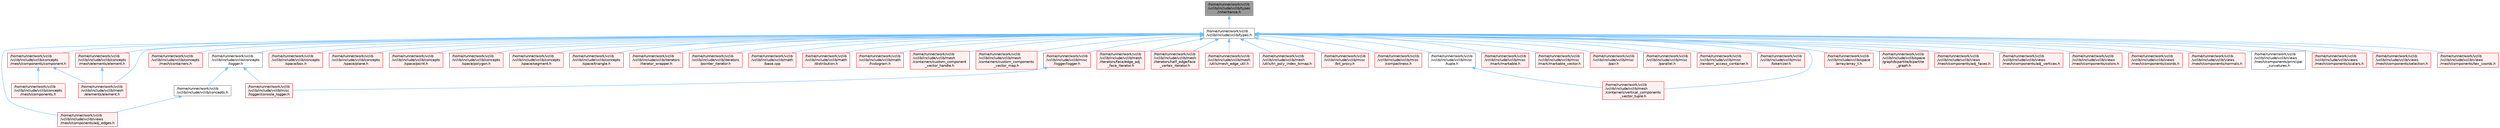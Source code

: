 digraph "/home/runner/work/vclib/vclib/include/vclib/types/inheritance.h"
{
 // LATEX_PDF_SIZE
  bgcolor="transparent";
  edge [fontname=Helvetica,fontsize=10,labelfontname=Helvetica,labelfontsize=10];
  node [fontname=Helvetica,fontsize=10,shape=box,height=0.2,width=0.4];
  Node1 [label="/home/runner/work/vclib\l/vclib/include/vclib/types\l/inheritance.h",height=0.2,width=0.4,color="gray40", fillcolor="grey60", style="filled", fontcolor="black",tooltip=" "];
  Node1 -> Node2 [dir="back",color="steelblue1",style="solid"];
  Node2 [label="/home/runner/work/vclib\l/vclib/include/vclib/types.h",height=0.2,width=0.4,color="grey40", fillcolor="white", style="filled",URL="$types_8h.html",tooltip=" "];
  Node2 -> Node3 [dir="back",color="steelblue1",style="solid"];
  Node3 [label="/home/runner/work/vclib\l/vclib/include/vclib/concepts\l/logger.h",height=0.2,width=0.4,color="grey40", fillcolor="white", style="filled",URL="$concepts_2logger_8h.html",tooltip=" "];
  Node3 -> Node4 [dir="back",color="steelblue1",style="solid"];
  Node4 [label="/home/runner/work/vclib\l/vclib/include/vclib/concepts.h",height=0.2,width=0.4,color="grey40", fillcolor="white", style="filled",URL="$concepts_8h.html",tooltip=" "];
  Node4 -> Node5 [dir="back",color="steelblue1",style="solid"];
  Node5 [label="/home/runner/work/vclib\l/vclib/include/vclib/views\l/mesh/components/adj_edges.h",height=0.2,width=0.4,color="red", fillcolor="#FFF0F0", style="filled",URL="$adj__edges_8h.html",tooltip=" "];
  Node3 -> Node102 [dir="back",color="steelblue1",style="solid"];
  Node102 [label="/home/runner/work/vclib\l/vclib/include/vclib/misc\l/logger/console_logger.h",height=0.2,width=0.4,color="red", fillcolor="#FFF0F0", style="filled",URL="$console__logger_8h.html",tooltip=" "];
  Node2 -> Node112 [dir="back",color="steelblue1",style="solid"];
  Node112 [label="/home/runner/work/vclib\l/vclib/include/vclib/concepts\l/mesh/components/component.h",height=0.2,width=0.4,color="red", fillcolor="#FFF0F0", style="filled",URL="$component_8h.html",tooltip=" "];
  Node112 -> Node113 [dir="back",color="steelblue1",style="solid"];
  Node113 [label="/home/runner/work/vclib\l/vclib/include/vclib/concepts\l/mesh/components.h",height=0.2,width=0.4,color="red", fillcolor="#FFF0F0", style="filled",URL="$concepts_2mesh_2components_8h.html",tooltip=" "];
  Node112 -> Node301 [dir="back",color="steelblue1",style="solid"];
  Node301 [label="/home/runner/work/vclib\l/vclib/include/vclib/mesh\l/elements/element.h",height=0.2,width=0.4,color="red", fillcolor="#FFF0F0", style="filled",URL="$mesh_2elements_2element_8h.html",tooltip=" "];
  Node2 -> Node303 [dir="back",color="steelblue1",style="solid"];
  Node303 [label="/home/runner/work/vclib\l/vclib/include/vclib/concepts\l/mesh/containers.h",height=0.2,width=0.4,color="red", fillcolor="#FFF0F0", style="filled",URL="$concepts_2mesh_2containers_8h.html",tooltip=" "];
  Node2 -> Node304 [dir="back",color="steelblue1",style="solid"];
  Node304 [label="/home/runner/work/vclib\l/vclib/include/vclib/concepts\l/mesh/elements/element.h",height=0.2,width=0.4,color="red", fillcolor="#FFF0F0", style="filled",URL="$concepts_2mesh_2elements_2element_8h.html",tooltip=" "];
  Node304 -> Node301 [dir="back",color="steelblue1",style="solid"];
  Node2 -> Node305 [dir="back",color="steelblue1",style="solid"];
  Node305 [label="/home/runner/work/vclib\l/vclib/include/vclib/concepts\l/space/box.h",height=0.2,width=0.4,color="red", fillcolor="#FFF0F0", style="filled",URL="$concepts_2space_2box_8h.html",tooltip=" "];
  Node2 -> Node319 [dir="back",color="steelblue1",style="solid"];
  Node319 [label="/home/runner/work/vclib\l/vclib/include/vclib/concepts\l/space/plane.h",height=0.2,width=0.4,color="red", fillcolor="#FFF0F0", style="filled",URL="$concepts_2space_2plane_8h.html",tooltip=" "];
  Node2 -> Node324 [dir="back",color="steelblue1",style="solid"];
  Node324 [label="/home/runner/work/vclib\l/vclib/include/vclib/concepts\l/space/point.h",height=0.2,width=0.4,color="red", fillcolor="#FFF0F0", style="filled",URL="$concepts_2space_2point_8h.html",tooltip=" "];
  Node2 -> Node379 [dir="back",color="steelblue1",style="solid"];
  Node379 [label="/home/runner/work/vclib\l/vclib/include/vclib/concepts\l/space/polygon.h",height=0.2,width=0.4,color="red", fillcolor="#FFF0F0", style="filled",URL="$concepts_2space_2polygon_8h.html",tooltip=" "];
  Node2 -> Node380 [dir="back",color="steelblue1",style="solid"];
  Node380 [label="/home/runner/work/vclib\l/vclib/include/vclib/concepts\l/space/segment.h",height=0.2,width=0.4,color="red", fillcolor="#FFF0F0", style="filled",URL="$concepts_2space_2segment_8h.html",tooltip=" "];
  Node2 -> Node381 [dir="back",color="steelblue1",style="solid"];
  Node381 [label="/home/runner/work/vclib\l/vclib/include/vclib/concepts\l/space/triangle.h",height=0.2,width=0.4,color="red", fillcolor="#FFF0F0", style="filled",URL="$concepts_2space_2triangle_8h.html",tooltip=" "];
  Node2 -> Node382 [dir="back",color="steelblue1",style="solid"];
  Node382 [label="/home/runner/work/vclib\l/vclib/include/vclib/iterators\l/iterator_wrapper.h",height=0.2,width=0.4,color="red", fillcolor="#FFF0F0", style="filled",URL="$iterator__wrapper_8h.html",tooltip=" "];
  Node2 -> Node384 [dir="back",color="steelblue1",style="solid"];
  Node384 [label="/home/runner/work/vclib\l/vclib/include/vclib/iterators\l/pointer_iterator.h",height=0.2,width=0.4,color="red", fillcolor="#FFF0F0", style="filled",URL="$pointer__iterator_8h.html",tooltip=" "];
  Node2 -> Node385 [dir="back",color="steelblue1",style="solid"];
  Node385 [label="/home/runner/work/vclib\l/vclib/include/vclib/math\l/base.cpp",height=0.2,width=0.4,color="red", fillcolor="#FFF0F0", style="filled",URL="$base_8cpp.html",tooltip=" "];
  Node2 -> Node387 [dir="back",color="steelblue1",style="solid"];
  Node387 [label="/home/runner/work/vclib\l/vclib/include/vclib/math\l/distribution.h",height=0.2,width=0.4,color="red", fillcolor="#FFF0F0", style="filled",URL="$distribution_8h.html",tooltip=" "];
  Node2 -> Node389 [dir="back",color="steelblue1",style="solid"];
  Node389 [label="/home/runner/work/vclib\l/vclib/include/vclib/math\l/histogram.h",height=0.2,width=0.4,color="red", fillcolor="#FFF0F0", style="filled",URL="$histogram_8h.html",tooltip=" "];
  Node2 -> Node391 [dir="back",color="steelblue1",style="solid"];
  Node391 [label="/home/runner/work/vclib\l/vclib/include/vclib/mesh\l/containers/custom_component\l_vector_handle.h",height=0.2,width=0.4,color="red", fillcolor="#FFF0F0", style="filled",URL="$custom__component__vector__handle_8h.html",tooltip=" "];
  Node2 -> Node393 [dir="back",color="steelblue1",style="solid"];
  Node393 [label="/home/runner/work/vclib\l/vclib/include/vclib/mesh\l/containers/custom_components\l_vector_map.h",height=0.2,width=0.4,color="red", fillcolor="#FFF0F0", style="filled",URL="$custom__components__vector__map_8h.html",tooltip=" "];
  Node2 -> Node300 [dir="back",color="steelblue1",style="solid"];
  Node300 [label="/home/runner/work/vclib\l/vclib/include/vclib/mesh\l/containers/vertical_components\l_vector_tuple.h",height=0.2,width=0.4,color="red", fillcolor="#FFF0F0", style="filled",URL="$vertical__components__vector__tuple_8h.html",tooltip=" "];
  Node2 -> Node301 [dir="back",color="steelblue1",style="solid"];
  Node2 -> Node395 [dir="back",color="steelblue1",style="solid"];
  Node395 [label="/home/runner/work/vclib\l/vclib/include/vclib/mesh\l/iterators/face/edge_adj\l_face_iterator.h",height=0.2,width=0.4,color="red", fillcolor="#FFF0F0", style="filled",URL="$edge__adj__face__iterator_8h.html",tooltip=" "];
  Node2 -> Node399 [dir="back",color="steelblue1",style="solid"];
  Node399 [label="/home/runner/work/vclib\l/vclib/include/vclib/mesh\l/iterators/half_edge/face\l_vertex_iterator.h",height=0.2,width=0.4,color="red", fillcolor="#FFF0F0", style="filled",URL="$face__vertex__iterator_8h.html",tooltip=" "];
  Node2 -> Node162 [dir="back",color="steelblue1",style="solid"];
  Node162 [label="/home/runner/work/vclib\l/vclib/include/vclib/mesh\l/utils/mesh_edge_util.h",height=0.2,width=0.4,color="red", fillcolor="#FFF0F0", style="filled",URL="$mesh__edge__util_8h.html",tooltip=" "];
  Node2 -> Node400 [dir="back",color="steelblue1",style="solid"];
  Node400 [label="/home/runner/work/vclib\l/vclib/include/vclib/mesh\l/utils/tri_poly_index_bimap.h",height=0.2,width=0.4,color="red", fillcolor="#FFF0F0", style="filled",URL="$tri__poly__index__bimap_8h.html",tooltip=" "];
  Node2 -> Node402 [dir="back",color="steelblue1",style="solid"];
  Node402 [label="/home/runner/work/vclib\l/vclib/include/vclib/misc\l/bit_proxy.h",height=0.2,width=0.4,color="red", fillcolor="#FFF0F0", style="filled",URL="$bit__proxy_8h.html",tooltip=" "];
  Node2 -> Node403 [dir="back",color="steelblue1",style="solid"];
  Node403 [label="/home/runner/work/vclib\l/vclib/include/vclib/misc\l/compactness.h",height=0.2,width=0.4,color="red", fillcolor="#FFF0F0", style="filled",URL="$compactness_8h.html",tooltip=" "];
  Node2 -> Node405 [dir="back",color="steelblue1",style="solid"];
  Node405 [label="/home/runner/work/vclib\l/vclib/include/vclib/misc\l/logger/logger.h",height=0.2,width=0.4,color="red", fillcolor="#FFF0F0", style="filled",URL="$misc_2logger_2logger_8h.html",tooltip=" "];
  Node405 -> Node102 [dir="back",color="steelblue1",style="solid"];
  Node2 -> Node407 [dir="back",color="steelblue1",style="solid"];
  Node407 [label="/home/runner/work/vclib\l/vclib/include/vclib/misc\l/mark/markable.h",height=0.2,width=0.4,color="red", fillcolor="#FFF0F0", style="filled",URL="$markable_8h.html",tooltip=" "];
  Node2 -> Node409 [dir="back",color="steelblue1",style="solid"];
  Node409 [label="/home/runner/work/vclib\l/vclib/include/vclib/misc\l/mark/markable_vector.h",height=0.2,width=0.4,color="red", fillcolor="#FFF0F0", style="filled",URL="$markable__vector_8h.html",tooltip=" "];
  Node2 -> Node411 [dir="back",color="steelblue1",style="solid"];
  Node411 [label="/home/runner/work/vclib\l/vclib/include/vclib/misc\l/pair.h",height=0.2,width=0.4,color="red", fillcolor="#FFF0F0", style="filled",URL="$pair_8h.html",tooltip=" "];
  Node2 -> Node211 [dir="back",color="steelblue1",style="solid"];
  Node211 [label="/home/runner/work/vclib\l/vclib/include/vclib/misc\l/parallel.h",height=0.2,width=0.4,color="red", fillcolor="#FFF0F0", style="filled",URL="$parallel_8h.html",tooltip=" "];
  Node2 -> Node412 [dir="back",color="steelblue1",style="solid"];
  Node412 [label="/home/runner/work/vclib\l/vclib/include/vclib/misc\l/random_access_container.h",height=0.2,width=0.4,color="red", fillcolor="#FFF0F0", style="filled",URL="$random__access__container_8h.html",tooltip=" "];
  Node2 -> Node414 [dir="back",color="steelblue1",style="solid"];
  Node414 [label="/home/runner/work/vclib\l/vclib/include/vclib/misc\l/tokenizer.h",height=0.2,width=0.4,color="red", fillcolor="#FFF0F0", style="filled",URL="$tokenizer_8h.html",tooltip=" "];
  Node2 -> Node416 [dir="back",color="steelblue1",style="solid"];
  Node416 [label="/home/runner/work/vclib\l/vclib/include/vclib/misc\l/tuple.h",height=0.2,width=0.4,color="grey40", fillcolor="white", style="filled",URL="$tuple_8h.html",tooltip=" "];
  Node416 -> Node300 [dir="back",color="steelblue1",style="solid"];
  Node2 -> Node417 [dir="back",color="steelblue1",style="solid"];
  Node417 [label="/home/runner/work/vclib\l/vclib/include/vclib/space\l/array/array_t.h",height=0.2,width=0.4,color="red", fillcolor="#FFF0F0", style="filled",URL="$array__t_8h.html",tooltip=" "];
  Node2 -> Node427 [dir="back",color="steelblue1",style="solid"];
  Node427 [label="/home/runner/work/vclib\l/vclib/include/vclib/space\l/graph/bipartite/bipartite\l_graph.h",height=0.2,width=0.4,color="red", fillcolor="#FFF0F0", style="filled",URL="$bipartite__graph_8h.html",tooltip=" "];
  Node2 -> Node5 [dir="back",color="steelblue1",style="solid"];
  Node2 -> Node181 [dir="back",color="steelblue1",style="solid"];
  Node181 [label="/home/runner/work/vclib\l/vclib/include/vclib/views\l/mesh/components/adj_faces.h",height=0.2,width=0.4,color="red", fillcolor="#FFF0F0", style="filled",URL="$adj__faces_8h.html",tooltip=" "];
  Node2 -> Node182 [dir="back",color="steelblue1",style="solid"];
  Node182 [label="/home/runner/work/vclib\l/vclib/include/vclib/views\l/mesh/components/adj_vertices.h",height=0.2,width=0.4,color="red", fillcolor="#FFF0F0", style="filled",URL="$adj__vertices_8h.html",tooltip=" "];
  Node2 -> Node183 [dir="back",color="steelblue1",style="solid"];
  Node183 [label="/home/runner/work/vclib\l/vclib/include/vclib/views\l/mesh/components/colors.h",height=0.2,width=0.4,color="red", fillcolor="#FFF0F0", style="filled",URL="$colors_8h.html",tooltip=" "];
  Node2 -> Node430 [dir="back",color="steelblue1",style="solid"];
  Node430 [label="/home/runner/work/vclib\l/vclib/include/vclib/views\l/mesh/components/coords.h",height=0.2,width=0.4,color="red", fillcolor="#FFF0F0", style="filled",URL="$coords_8h.html",tooltip=" "];
  Node2 -> Node431 [dir="back",color="steelblue1",style="solid"];
  Node431 [label="/home/runner/work/vclib\l/vclib/include/vclib/views\l/mesh/components/normals.h",height=0.2,width=0.4,color="red", fillcolor="#FFF0F0", style="filled",URL="$normals_8h.html",tooltip=" "];
  Node2 -> Node432 [dir="back",color="steelblue1",style="solid"];
  Node432 [label="/home/runner/work/vclib\l/vclib/include/vclib/views\l/mesh/components/principal\l_curvatures.h",height=0.2,width=0.4,color="grey40", fillcolor="white", style="filled",URL="$principal__curvatures_8h.html",tooltip=" "];
  Node2 -> Node433 [dir="back",color="steelblue1",style="solid"];
  Node433 [label="/home/runner/work/vclib\l/vclib/include/vclib/views\l/mesh/components/scalars.h",height=0.2,width=0.4,color="red", fillcolor="#FFF0F0", style="filled",URL="$scalars_8h.html",tooltip=" "];
  Node2 -> Node434 [dir="back",color="steelblue1",style="solid"];
  Node434 [label="/home/runner/work/vclib\l/vclib/include/vclib/views\l/mesh/components/selection.h",height=0.2,width=0.4,color="red", fillcolor="#FFF0F0", style="filled",URL="$views_2mesh_2components_2selection_8h.html",tooltip=" "];
  Node2 -> Node184 [dir="back",color="steelblue1",style="solid"];
  Node184 [label="/home/runner/work/vclib\l/vclib/include/vclib/views\l/mesh/components/tex_coords.h",height=0.2,width=0.4,color="red", fillcolor="#FFF0F0", style="filled",URL="$tex__coords_8h.html",tooltip=" "];
}
